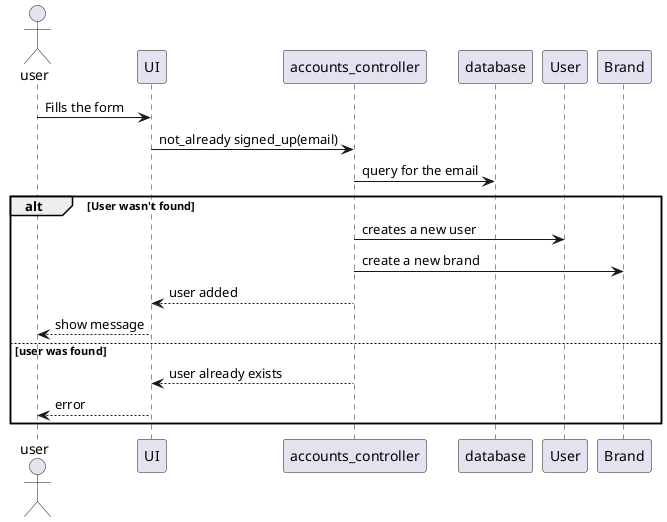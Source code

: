 @startuml
actor user
user -> UI: Fills the form
UI -> accounts_controller: not_already signed_up(email)
accounts_controller -> database: query for the email
alt User wasn't found
  accounts_controller -> User : creates a new user
  accounts_controller -> Brand : create a new brand
  accounts_controller --> UI: user added
  UI --> user: show message
else user was found
  accounts_controller --> UI: user already exists
  UI --> user: error
end
@enduml